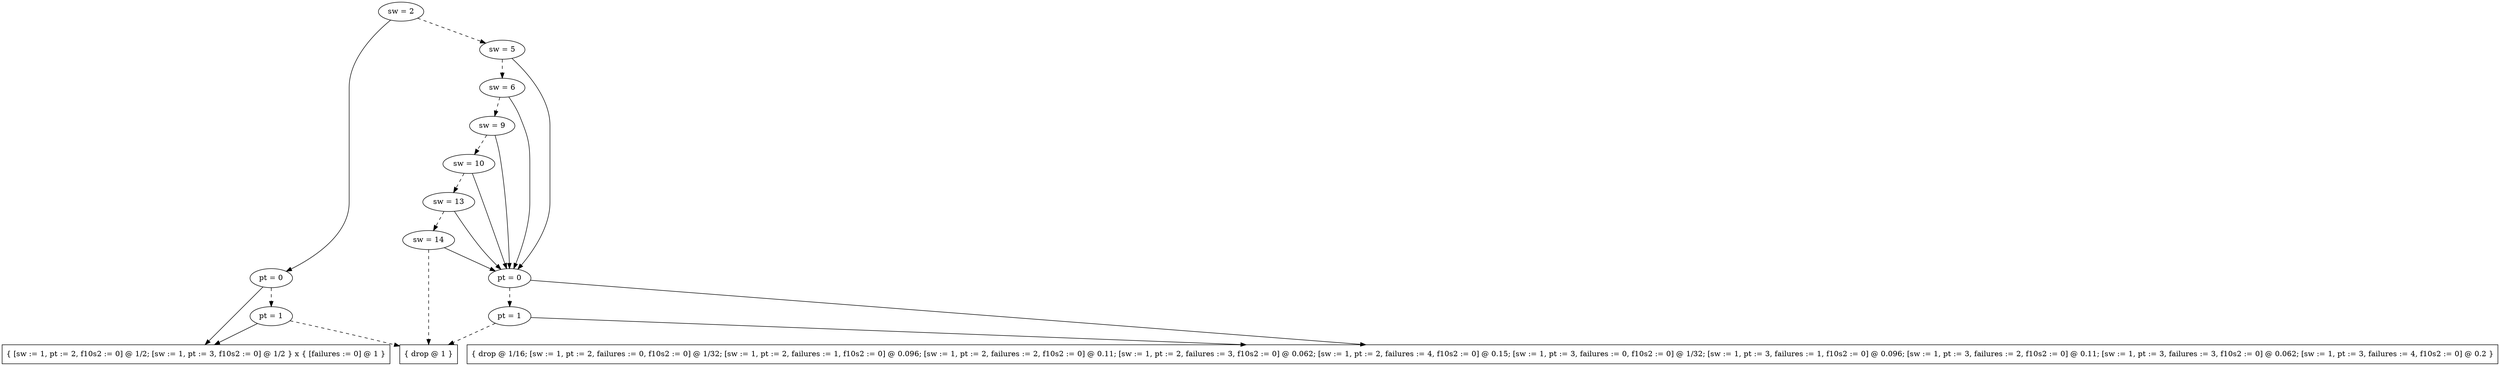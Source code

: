 digraph tdk {
8338 [label="sw = 2"];
8338 -> 8323;
8338 -> 8336 [style="dashed"];
8323 [label="pt = 0"];
8323 -> 8242;
8323 -> 8270 [style="dashed"];
8242 [shape=box label="{ [sw := 1, pt := 2, f10s2 := 0] @ 1/2; [sw := 1, pt := 3, f10s2 := 0] @ 1/2 } x { [failures := 0] @ 1 }"];
8270 [label="pt = 1"];
8270 -> 8242;
8270 -> 0 [style="dashed"];
0 [shape=box label="{ drop @ 1 }"];
8336 [label="sw = 5"];
8336 -> 8308;
8336 -> 8334 [style="dashed"];
8308 [label="pt = 0"];
8308 -> 8213;
8308 -> 8255 [style="dashed"];
8213 [shape=box label="{ drop @ 1/16; [sw := 1, pt := 2, failures := 0, f10s2 := 0] @ 1/32; [sw := 1, pt := 2, failures := 1, f10s2 := 0] @ 0.096; [sw := 1, pt := 2, failures := 2, f10s2 := 0] @ 0.11; [sw := 1, pt := 2, failures := 3, f10s2 := 0] @ 0.062; [sw := 1, pt := 2, failures := 4, f10s2 := 0] @ 0.15; [sw := 1, pt := 3, failures := 0, f10s2 := 0] @ 1/32; [sw := 1, pt := 3, failures := 1, f10s2 := 0] @ 0.096; [sw := 1, pt := 3, failures := 2, f10s2 := 0] @ 0.11; [sw := 1, pt := 3, failures := 3, f10s2 := 0] @ 0.062; [sw := 1, pt := 3, failures := 4, f10s2 := 0] @ 0.2 }"];
8255 [label="pt = 1"];
8255 -> 8213;
8255 -> 0 [style="dashed"];
8334 [label="sw = 6"];
8334 -> 8308;
8334 -> 8332 [style="dashed"];
8332 [label="sw = 9"];
8332 -> 8308;
8332 -> 8330 [style="dashed"];
8330 [label="sw = 10"];
8330 -> 8308;
8330 -> 8328 [style="dashed"];
8328 [label="sw = 13"];
8328 -> 8308;
8328 -> 8326 [style="dashed"];
8326 [label="sw = 14"];
8326 -> 8308;
8326 -> 0 [style="dashed"];
{rank=same; 8330 ;}
{rank=same; 8270 8255 ;}
{rank=same; 8336 ;}
{rank=same; 8332 ;}
{rank=same; 8338 ;}
{rank=same; 8326 ;}
{rank=same; 8328 ;}
{rank=same; 8334 ;}
{rank=same; 8308 8323 ;}
}

